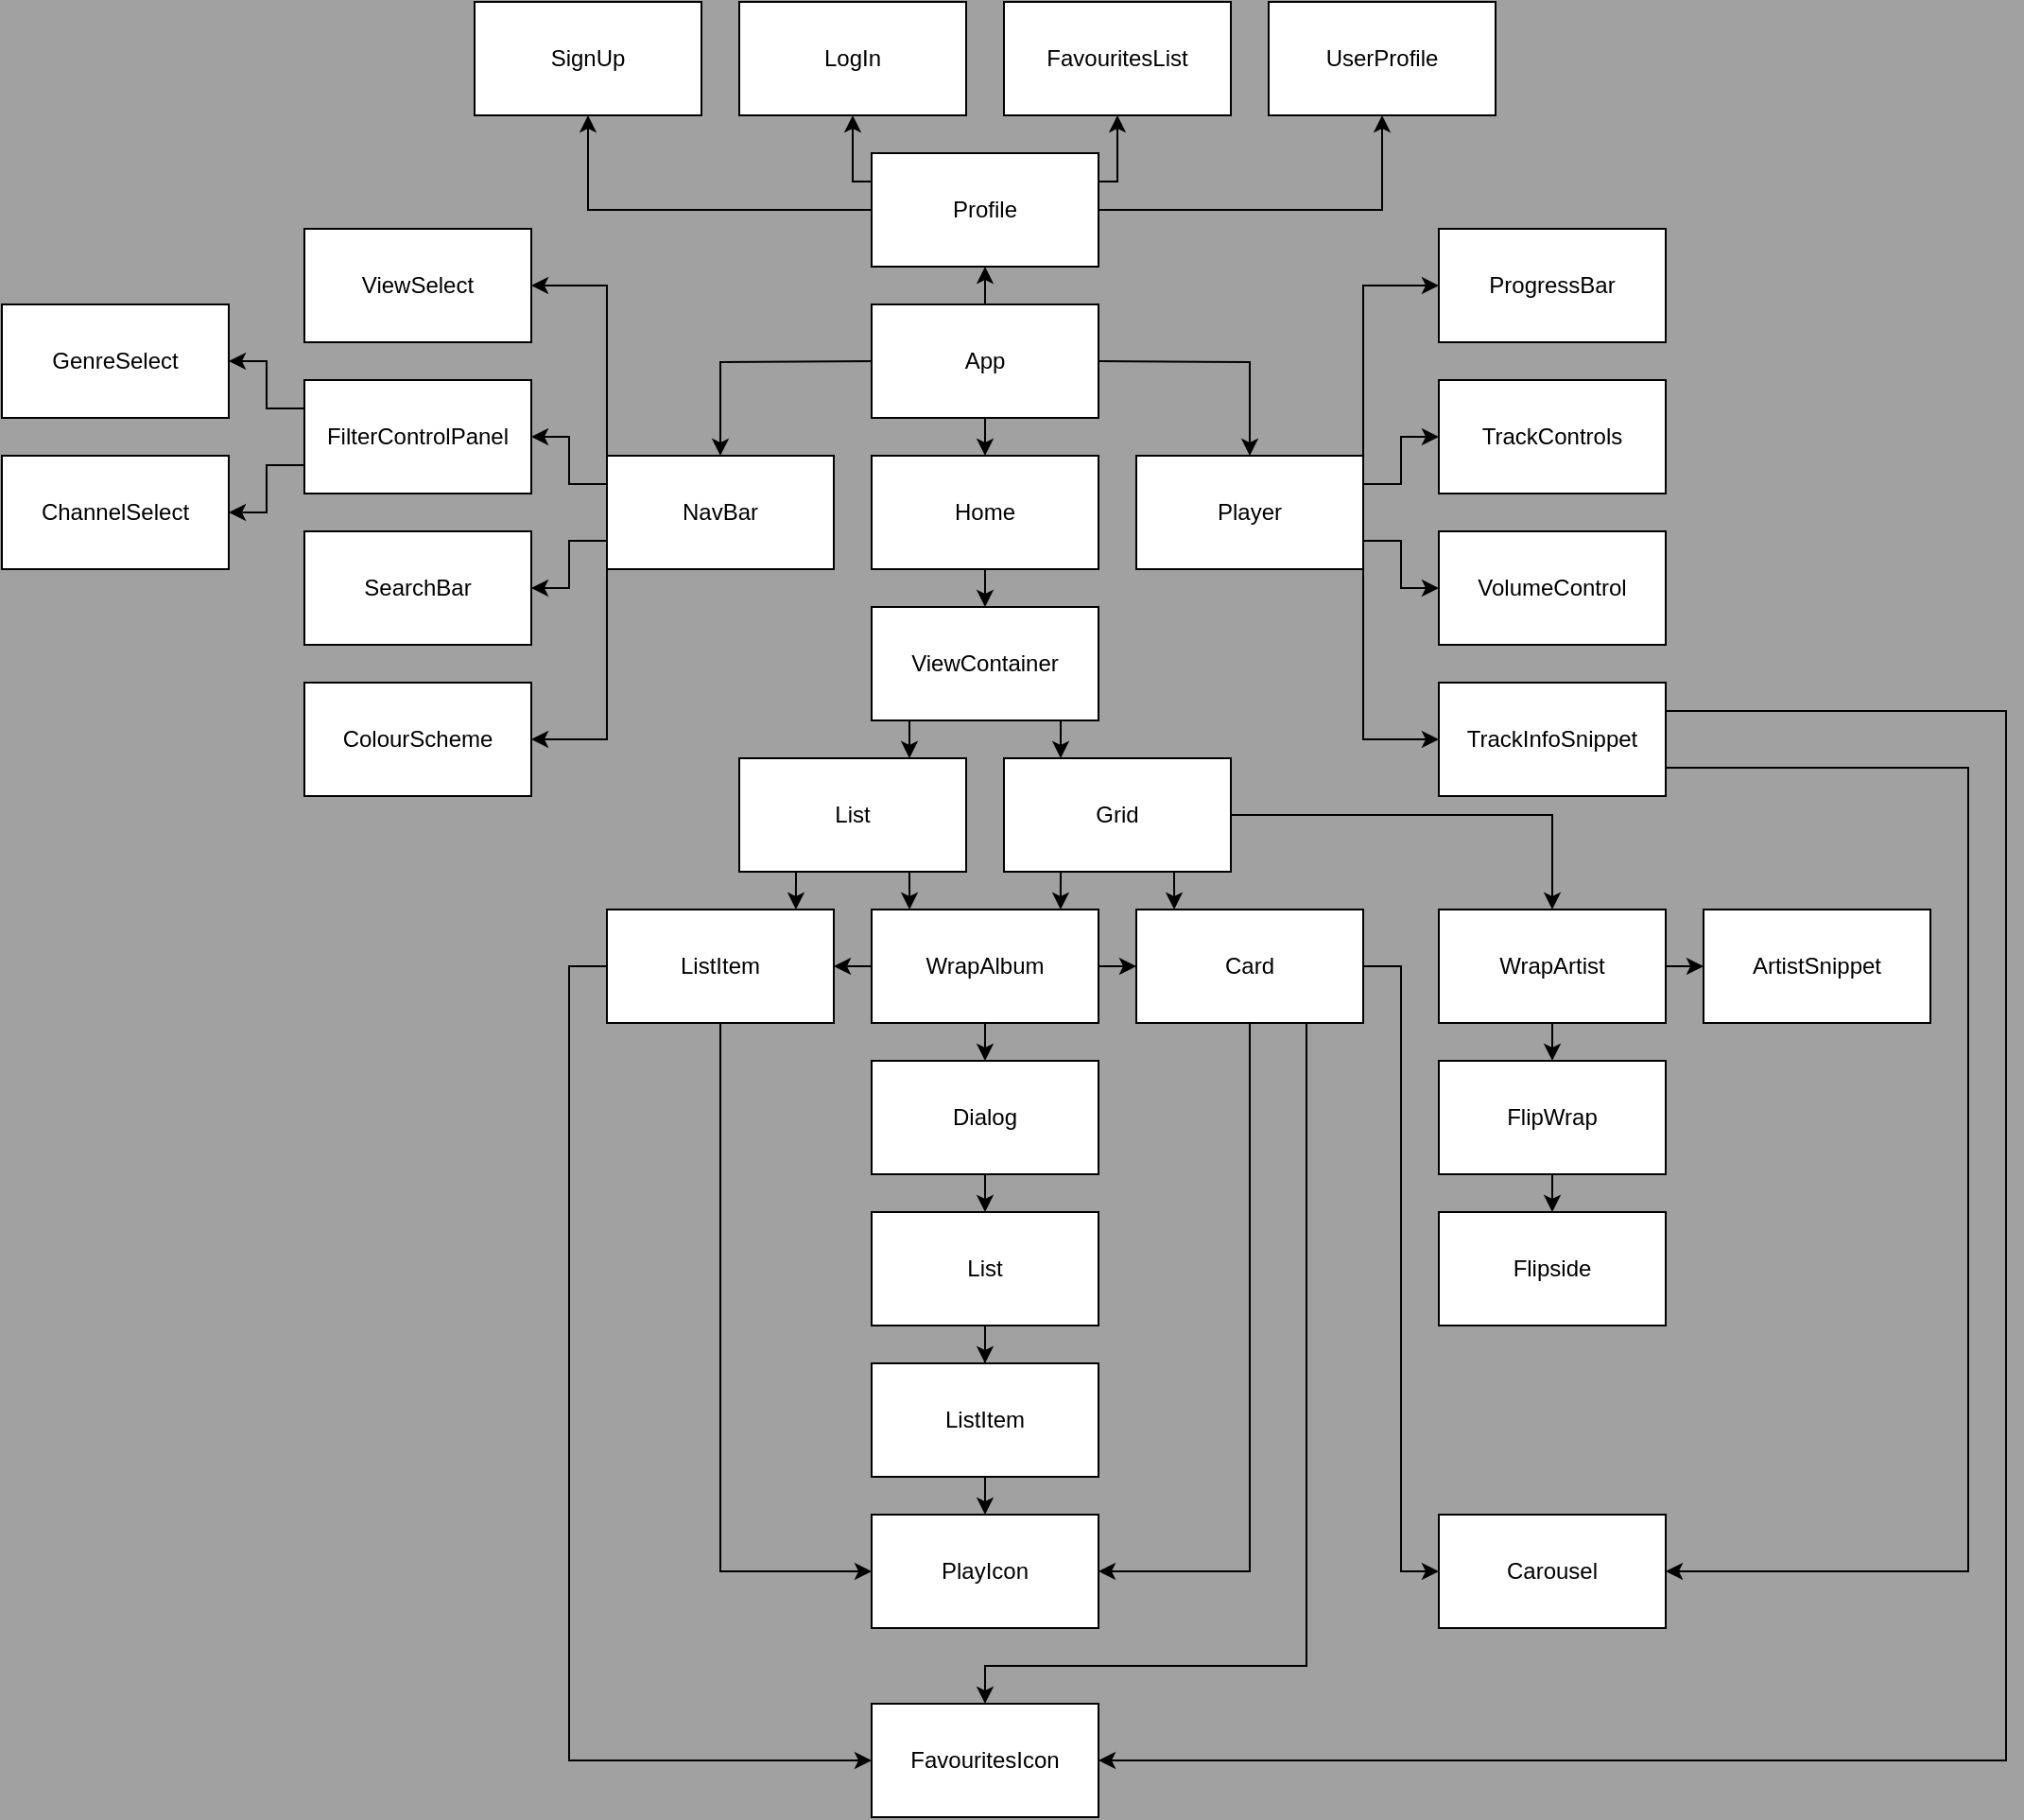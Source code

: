 <mxfile>
    <diagram id="JHZRQ799yIKfp3gVt6mT" name="Page-1">
        <mxGraphModel dx="440" dy="236" grid="1" gridSize="10" guides="1" tooltips="1" connect="1" arrows="1" fold="1" page="1" pageScale="1" pageWidth="3300" pageHeight="4681" background="#A1A1A1" math="0" shadow="0">
            <root>
                <mxCell id="0"/>
                <mxCell id="1" parent="0"/>
                <mxCell id="I3NNykFf4Nir4xwLR4Ga-37" style="edgeStyle=orthogonalEdgeStyle;rounded=0;orthogonalLoop=1;jettySize=auto;html=1;exitX=0.5;exitY=1;exitDx=0;exitDy=0;entryX=0.5;entryY=0;entryDx=0;entryDy=0;" parent="1" edge="1">
                    <mxGeometry relative="1" as="geometry">
                        <mxPoint x="1050" y="660" as="sourcePoint"/>
                        <mxPoint x="1050" y="680" as="targetPoint"/>
                    </mxGeometry>
                </mxCell>
                <mxCell id="I3NNykFf4Nir4xwLR4Ga-39" style="edgeStyle=orthogonalEdgeStyle;rounded=0;orthogonalLoop=1;jettySize=auto;html=1;exitX=1;exitY=0.5;exitDx=0;exitDy=0;" parent="1" target="I3NNykFf4Nir4xwLR4Ga-5" edge="1">
                    <mxGeometry relative="1" as="geometry">
                        <mxPoint x="1110" y="630" as="sourcePoint"/>
                    </mxGeometry>
                </mxCell>
                <mxCell id="I3NNykFf4Nir4xwLR4Ga-40" style="edgeStyle=orthogonalEdgeStyle;rounded=0;orthogonalLoop=1;jettySize=auto;html=1;exitX=0;exitY=0.5;exitDx=0;exitDy=0;" parent="1" target="I3NNykFf4Nir4xwLR4Ga-4" edge="1">
                    <mxGeometry relative="1" as="geometry">
                        <mxPoint x="990" y="630" as="sourcePoint"/>
                    </mxGeometry>
                </mxCell>
                <mxCell id="84" style="edgeStyle=none;html=1;exitX=0.5;exitY=0;exitDx=0;exitDy=0;entryX=0.5;entryY=1;entryDx=0;entryDy=0;" parent="1" target="79" edge="1">
                    <mxGeometry relative="1" as="geometry">
                        <mxPoint x="1050" y="600" as="sourcePoint"/>
                    </mxGeometry>
                </mxCell>
                <mxCell id="I3NNykFf4Nir4xwLR4Ga-41" style="edgeStyle=orthogonalEdgeStyle;rounded=0;orthogonalLoop=1;jettySize=auto;html=1;exitX=0.5;exitY=1;exitDx=0;exitDy=0;entryX=0.5;entryY=0;entryDx=0;entryDy=0;" parent="1" target="I3NNykFf4Nir4xwLR4Ga-6" edge="1">
                    <mxGeometry relative="1" as="geometry">
                        <mxPoint x="1050" y="740" as="sourcePoint"/>
                    </mxGeometry>
                </mxCell>
                <mxCell id="9" style="edgeStyle=none;html=1;exitX=0;exitY=0;exitDx=0;exitDy=0;entryX=1;entryY=0.5;entryDx=0;entryDy=0;rounded=0;" parent="1" source="I3NNykFf4Nir4xwLR4Ga-4" target="4" edge="1">
                    <mxGeometry relative="1" as="geometry">
                        <Array as="points">
                            <mxPoint x="850" y="590"/>
                        </Array>
                    </mxGeometry>
                </mxCell>
                <mxCell id="12" style="edgeStyle=none;html=1;exitX=0;exitY=0.25;exitDx=0;exitDy=0;entryX=1;entryY=0.5;entryDx=0;entryDy=0;rounded=0;" parent="1" source="I3NNykFf4Nir4xwLR4Ga-4" target="I3NNykFf4Nir4xwLR4Ga-42" edge="1">
                    <mxGeometry relative="1" as="geometry">
                        <Array as="points">
                            <mxPoint x="830" y="695"/>
                            <mxPoint x="830" y="670"/>
                        </Array>
                    </mxGeometry>
                </mxCell>
                <mxCell id="13" style="edgeStyle=none;html=1;exitX=0;exitY=0.75;exitDx=0;exitDy=0;entryX=1;entryY=0.5;entryDx=0;entryDy=0;rounded=0;" parent="1" source="I3NNykFf4Nir4xwLR4Ga-4" target="5" edge="1">
                    <mxGeometry relative="1" as="geometry">
                        <Array as="points">
                            <mxPoint x="830" y="725"/>
                            <mxPoint x="830" y="750"/>
                        </Array>
                    </mxGeometry>
                </mxCell>
                <mxCell id="205" style="edgeStyle=none;rounded=0;html=1;exitX=0;exitY=1;exitDx=0;exitDy=0;entryX=1;entryY=0.5;entryDx=0;entryDy=0;" parent="1" source="I3NNykFf4Nir4xwLR4Ga-4" target="204" edge="1">
                    <mxGeometry relative="1" as="geometry">
                        <Array as="points">
                            <mxPoint x="850" y="830"/>
                        </Array>
                    </mxGeometry>
                </mxCell>
                <mxCell id="I3NNykFf4Nir4xwLR4Ga-4" value="NavBar" style="rounded=0;whiteSpace=wrap;html=1;" parent="1" vertex="1">
                    <mxGeometry x="850" y="680" width="120" height="60" as="geometry"/>
                </mxCell>
                <mxCell id="75" style="edgeStyle=none;html=1;exitX=1;exitY=0.25;exitDx=0;exitDy=0;entryX=0;entryY=0.5;entryDx=0;entryDy=0;rounded=0;" parent="1" source="I3NNykFf4Nir4xwLR4Ga-5" target="72" edge="1">
                    <mxGeometry relative="1" as="geometry">
                        <Array as="points">
                            <mxPoint x="1270" y="695"/>
                            <mxPoint x="1270" y="670"/>
                        </Array>
                    </mxGeometry>
                </mxCell>
                <mxCell id="76" style="edgeStyle=none;html=1;entryX=0;entryY=0.5;entryDx=0;entryDy=0;exitX=1;exitY=0.75;exitDx=0;exitDy=0;rounded=0;" parent="1" source="I3NNykFf4Nir4xwLR4Ga-5" target="71" edge="1">
                    <mxGeometry relative="1" as="geometry">
                        <Array as="points">
                            <mxPoint x="1270" y="725"/>
                            <mxPoint x="1270" y="750"/>
                        </Array>
                    </mxGeometry>
                </mxCell>
                <mxCell id="78" style="edgeStyle=none;html=1;entryX=0;entryY=0.5;entryDx=0;entryDy=0;exitX=1;exitY=0;exitDx=0;exitDy=0;rounded=0;" parent="1" source="I3NNykFf4Nir4xwLR4Ga-5" target="3" edge="1">
                    <mxGeometry relative="1" as="geometry">
                        <Array as="points">
                            <mxPoint x="1250" y="590"/>
                        </Array>
                    </mxGeometry>
                </mxCell>
                <mxCell id="193" style="edgeStyle=none;rounded=0;html=1;exitX=1;exitY=1;exitDx=0;exitDy=0;entryX=0;entryY=0.5;entryDx=0;entryDy=0;" parent="1" source="I3NNykFf4Nir4xwLR4Ga-5" target="73" edge="1">
                    <mxGeometry relative="1" as="geometry">
                        <Array as="points">
                            <mxPoint x="1250" y="830"/>
                        </Array>
                    </mxGeometry>
                </mxCell>
                <mxCell id="I3NNykFf4Nir4xwLR4Ga-5" value="Player" style="rounded=0;whiteSpace=wrap;html=1;" parent="1" vertex="1">
                    <mxGeometry x="1130" y="680" width="120" height="60" as="geometry"/>
                </mxCell>
                <mxCell id="I3NNykFf4Nir4xwLR4Ga-48" style="edgeStyle=orthogonalEdgeStyle;rounded=0;orthogonalLoop=1;jettySize=auto;html=1;exitX=0.75;exitY=1;exitDx=0;exitDy=0;entryX=0.25;entryY=0;entryDx=0;entryDy=0;" parent="1" source="I3NNykFf4Nir4xwLR4Ga-6" target="I3NNykFf4Nir4xwLR4Ga-8" edge="1">
                    <mxGeometry relative="1" as="geometry"/>
                </mxCell>
                <mxCell id="I3NNykFf4Nir4xwLR4Ga-49" style="edgeStyle=orthogonalEdgeStyle;rounded=0;orthogonalLoop=1;jettySize=auto;html=1;exitX=0.25;exitY=1;exitDx=0;exitDy=0;entryX=0.75;entryY=0;entryDx=0;entryDy=0;" parent="1" source="I3NNykFf4Nir4xwLR4Ga-6" target="I3NNykFf4Nir4xwLR4Ga-7" edge="1">
                    <mxGeometry relative="1" as="geometry"/>
                </mxCell>
                <mxCell id="I3NNykFf4Nir4xwLR4Ga-6" value="ViewContainer" style="rounded=0;whiteSpace=wrap;html=1;" parent="1" vertex="1">
                    <mxGeometry x="990" y="760" width="120" height="60" as="geometry"/>
                </mxCell>
                <mxCell id="195" style="edgeStyle=none;rounded=0;html=1;exitX=0.75;exitY=1;exitDx=0;exitDy=0;entryX=0.167;entryY=0;entryDx=0;entryDy=0;entryPerimeter=0;" parent="1" source="I3NNykFf4Nir4xwLR4Ga-7" edge="1">
                    <mxGeometry relative="1" as="geometry">
                        <mxPoint x="1010.04" y="920" as="targetPoint"/>
                    </mxGeometry>
                </mxCell>
                <mxCell id="198" style="edgeStyle=none;rounded=0;html=1;exitX=0.25;exitY=1;exitDx=0;exitDy=0;entryX=0.833;entryY=0;entryDx=0;entryDy=0;entryPerimeter=0;" parent="1" source="I3NNykFf4Nir4xwLR4Ga-7" target="160" edge="1">
                    <mxGeometry relative="1" as="geometry"/>
                </mxCell>
                <mxCell id="I3NNykFf4Nir4xwLR4Ga-7" value="List" style="rounded=0;whiteSpace=wrap;html=1;" parent="1" vertex="1">
                    <mxGeometry x="920" y="840" width="120" height="60" as="geometry"/>
                </mxCell>
                <mxCell id="183" style="edgeStyle=none;html=1;exitX=1;exitY=0.5;exitDx=0;exitDy=0;entryX=0.5;entryY=0;entryDx=0;entryDy=0;rounded=0;" parent="1" source="I3NNykFf4Nir4xwLR4Ga-8" target="182" edge="1">
                    <mxGeometry relative="1" as="geometry">
                        <Array as="points">
                            <mxPoint x="1350" y="870"/>
                        </Array>
                    </mxGeometry>
                </mxCell>
                <mxCell id="194" style="edgeStyle=none;rounded=0;html=1;exitX=0.25;exitY=1;exitDx=0;exitDy=0;entryX=0.833;entryY=0;entryDx=0;entryDy=0;entryPerimeter=0;" parent="1" source="I3NNykFf4Nir4xwLR4Ga-8" edge="1">
                    <mxGeometry relative="1" as="geometry">
                        <mxPoint x="1089.96" y="920" as="targetPoint"/>
                    </mxGeometry>
                </mxCell>
                <mxCell id="196" style="edgeStyle=none;rounded=0;html=1;exitX=0.75;exitY=1;exitDx=0;exitDy=0;entryX=0.167;entryY=0;entryDx=0;entryDy=0;entryPerimeter=0;" parent="1" source="I3NNykFf4Nir4xwLR4Ga-8" target="I3NNykFf4Nir4xwLR4Ga-11" edge="1">
                    <mxGeometry relative="1" as="geometry"/>
                </mxCell>
                <mxCell id="I3NNykFf4Nir4xwLR4Ga-8" value="Grid" style="rounded=0;whiteSpace=wrap;html=1;" parent="1" vertex="1">
                    <mxGeometry x="1060" y="840" width="120" height="60" as="geometry"/>
                </mxCell>
                <mxCell id="169" style="edgeStyle=none;html=1;exitX=0.5;exitY=1;exitDx=0;exitDy=0;entryX=0.5;entryY=0;entryDx=0;entryDy=0;" parent="1" target="I3NNykFf4Nir4xwLR4Ga-17" edge="1">
                    <mxGeometry relative="1" as="geometry">
                        <mxPoint x="1050" y="980" as="sourcePoint"/>
                    </mxGeometry>
                </mxCell>
                <mxCell id="170" style="edgeStyle=none;html=1;exitX=1;exitY=0.5;exitDx=0;exitDy=0;entryX=0;entryY=0.5;entryDx=0;entryDy=0;" parent="1" target="I3NNykFf4Nir4xwLR4Ga-11" edge="1">
                    <mxGeometry relative="1" as="geometry">
                        <mxPoint x="1110" y="950" as="sourcePoint"/>
                    </mxGeometry>
                </mxCell>
                <mxCell id="175" style="edgeStyle=none;html=1;exitX=0;exitY=0.5;exitDx=0;exitDy=0;entryX=1;entryY=0.5;entryDx=0;entryDy=0;" parent="1" target="160" edge="1">
                    <mxGeometry relative="1" as="geometry">
                        <mxPoint x="990" y="950" as="sourcePoint"/>
                    </mxGeometry>
                </mxCell>
                <mxCell id="179" style="edgeStyle=none;html=1;exitX=0.5;exitY=1;exitDx=0;exitDy=0;entryX=1;entryY=0.5;entryDx=0;entryDy=0;rounded=0;" parent="1" source="I3NNykFf4Nir4xwLR4Ga-11" target="I3NNykFf4Nir4xwLR4Ga-23" edge="1">
                    <mxGeometry relative="1" as="geometry">
                        <Array as="points">
                            <mxPoint x="1190" y="1270"/>
                        </Array>
                    </mxGeometry>
                </mxCell>
                <mxCell id="200" style="edgeStyle=none;rounded=0;html=1;exitX=1;exitY=0.5;exitDx=0;exitDy=0;entryX=0;entryY=0.5;entryDx=0;entryDy=0;" parent="1" source="I3NNykFf4Nir4xwLR4Ga-11" target="199" edge="1">
                    <mxGeometry relative="1" as="geometry">
                        <mxPoint x="1219.636" y="1270" as="targetPoint"/>
                        <Array as="points">
                            <mxPoint x="1270" y="950"/>
                            <mxPoint x="1270" y="1270"/>
                        </Array>
                    </mxGeometry>
                </mxCell>
                <mxCell id="209" style="edgeStyle=none;rounded=0;html=1;exitX=0.75;exitY=1;exitDx=0;exitDy=0;entryX=0.5;entryY=0;entryDx=0;entryDy=0;" parent="1" source="I3NNykFf4Nir4xwLR4Ga-11" target="206" edge="1">
                    <mxGeometry relative="1" as="geometry">
                        <Array as="points">
                            <mxPoint x="1220" y="1320"/>
                            <mxPoint x="1050" y="1320"/>
                        </Array>
                    </mxGeometry>
                </mxCell>
                <mxCell id="I3NNykFf4Nir4xwLR4Ga-11" value="Card" style="rounded=0;whiteSpace=wrap;html=1;" parent="1" vertex="1">
                    <mxGeometry x="1130" y="920" width="120" height="60" as="geometry"/>
                </mxCell>
                <mxCell id="178" style="edgeStyle=none;html=1;exitX=0.5;exitY=1;exitDx=0;exitDy=0;entryX=0.5;entryY=0;entryDx=0;entryDy=0;" parent="1" source="I3NNykFf4Nir4xwLR4Ga-17" target="I3NNykFf4Nir4xwLR4Ga-21" edge="1">
                    <mxGeometry relative="1" as="geometry"/>
                </mxCell>
                <mxCell id="I3NNykFf4Nir4xwLR4Ga-17" value="Dialog" style="rounded=0;whiteSpace=wrap;html=1;" parent="1" vertex="1">
                    <mxGeometry x="990" y="1000" width="120" height="60" as="geometry"/>
                </mxCell>
                <mxCell id="I3NNykFf4Nir4xwLR4Ga-68" value="" style="edgeStyle=orthogonalEdgeStyle;rounded=0;orthogonalLoop=1;jettySize=auto;html=1;" parent="1" source="I3NNykFf4Nir4xwLR4Ga-21" target="I3NNykFf4Nir4xwLR4Ga-22" edge="1">
                    <mxGeometry relative="1" as="geometry"/>
                </mxCell>
                <mxCell id="I3NNykFf4Nir4xwLR4Ga-21" value="List" style="rounded=0;whiteSpace=wrap;html=1;" parent="1" vertex="1">
                    <mxGeometry x="990" y="1080" width="120" height="60" as="geometry"/>
                </mxCell>
                <mxCell id="212" style="edgeStyle=none;rounded=0;html=1;exitX=0.5;exitY=1;exitDx=0;exitDy=0;entryX=0.5;entryY=0;entryDx=0;entryDy=0;" parent="1" source="I3NNykFf4Nir4xwLR4Ga-22" target="I3NNykFf4Nir4xwLR4Ga-23" edge="1">
                    <mxGeometry relative="1" as="geometry"/>
                </mxCell>
                <mxCell id="I3NNykFf4Nir4xwLR4Ga-22" value="ListItem" style="rounded=0;whiteSpace=wrap;html=1;" parent="1" vertex="1">
                    <mxGeometry x="990" y="1160" width="120" height="60" as="geometry"/>
                </mxCell>
                <mxCell id="I3NNykFf4Nir4xwLR4Ga-23" value="PlayIcon" style="rounded=0;whiteSpace=wrap;html=1;" parent="1" vertex="1">
                    <mxGeometry x="990" y="1240" width="120" height="60" as="geometry"/>
                </mxCell>
                <mxCell id="14" style="edgeStyle=none;html=1;exitX=0;exitY=0.25;exitDx=0;exitDy=0;entryX=1;entryY=0.5;entryDx=0;entryDy=0;rounded=0;" parent="1" source="I3NNykFf4Nir4xwLR4Ga-42" target="7" edge="1">
                    <mxGeometry relative="1" as="geometry">
                        <Array as="points">
                            <mxPoint x="670" y="655"/>
                            <mxPoint x="670" y="630"/>
                        </Array>
                    </mxGeometry>
                </mxCell>
                <mxCell id="15" style="edgeStyle=none;html=1;exitX=0;exitY=0.75;exitDx=0;exitDy=0;entryX=1;entryY=0.5;entryDx=0;entryDy=0;rounded=0;" parent="1" source="I3NNykFf4Nir4xwLR4Ga-42" target="8" edge="1">
                    <mxGeometry relative="1" as="geometry">
                        <Array as="points">
                            <mxPoint x="670" y="685"/>
                            <mxPoint x="670" y="710"/>
                        </Array>
                    </mxGeometry>
                </mxCell>
                <mxCell id="I3NNykFf4Nir4xwLR4Ga-42" value="FilterControlPanel" style="rounded=0;whiteSpace=wrap;html=1;" parent="1" vertex="1">
                    <mxGeometry x="690" y="640" width="120" height="60" as="geometry"/>
                </mxCell>
                <mxCell id="3" value="ProgressBar" style="rounded=0;whiteSpace=wrap;html=1;" parent="1" vertex="1">
                    <mxGeometry x="1290" y="560" width="120" height="60" as="geometry"/>
                </mxCell>
                <mxCell id="4" value="ViewSelect" style="rounded=0;whiteSpace=wrap;html=1;" parent="1" vertex="1">
                    <mxGeometry x="690" y="560" width="120" height="60" as="geometry"/>
                </mxCell>
                <mxCell id="5" value="SearchBar" style="rounded=0;whiteSpace=wrap;html=1;" parent="1" vertex="1">
                    <mxGeometry x="690" y="720" width="120" height="60" as="geometry"/>
                </mxCell>
                <mxCell id="7" value="GenreSelect" style="rounded=0;whiteSpace=wrap;html=1;" parent="1" vertex="1">
                    <mxGeometry x="530" y="600" width="120" height="60" as="geometry"/>
                </mxCell>
                <mxCell id="8" value="ChannelSelect" style="rounded=0;whiteSpace=wrap;html=1;" parent="1" vertex="1">
                    <mxGeometry x="530" y="680" width="120" height="60" as="geometry"/>
                </mxCell>
                <mxCell id="10" style="edgeStyle=orthogonalEdgeStyle;html=1;exitX=0;exitY=0.5;exitDx=0;exitDy=0;" parent="1" target="I3NNykFf4Nir4xwLR4Ga-42" edge="1">
                    <mxGeometry relative="1" as="geometry"/>
                </mxCell>
                <mxCell id="71" value="VolumeControl" style="rounded=0;whiteSpace=wrap;html=1;" parent="1" vertex="1">
                    <mxGeometry x="1290" y="720" width="120" height="60" as="geometry"/>
                </mxCell>
                <mxCell id="72" value="TrackControls" style="rounded=0;whiteSpace=wrap;html=1;" parent="1" vertex="1">
                    <mxGeometry x="1290" y="640" width="120" height="60" as="geometry"/>
                </mxCell>
                <mxCell id="87" style="edgeStyle=none;html=1;exitX=1;exitY=0.75;exitDx=0;exitDy=0;entryX=1;entryY=0.5;entryDx=0;entryDy=0;rounded=0;" parent="1" source="73" target="199" edge="1">
                    <mxGeometry relative="1" as="geometry">
                        <mxPoint x="1450" y="830" as="targetPoint"/>
                        <Array as="points">
                            <mxPoint x="1570" y="845"/>
                            <mxPoint x="1570" y="1270"/>
                        </Array>
                    </mxGeometry>
                </mxCell>
                <mxCell id="208" style="edgeStyle=none;html=1;exitX=1;exitY=0.25;exitDx=0;exitDy=0;entryX=1;entryY=0.5;entryDx=0;entryDy=0;rounded=0;" parent="1" source="73" target="206" edge="1">
                    <mxGeometry relative="1" as="geometry">
                        <Array as="points">
                            <mxPoint x="1590" y="815"/>
                            <mxPoint x="1590" y="1370"/>
                        </Array>
                    </mxGeometry>
                </mxCell>
                <mxCell id="73" value="TrackInfoSnippet" style="rounded=0;whiteSpace=wrap;html=1;" parent="1" vertex="1">
                    <mxGeometry x="1290" y="800" width="120" height="60" as="geometry"/>
                </mxCell>
                <mxCell id="215" style="edgeStyle=none;html=1;exitX=0;exitY=0.25;exitDx=0;exitDy=0;entryX=0.5;entryY=1;entryDx=0;entryDy=0;rounded=0;" parent="1" source="79" target="80" edge="1">
                    <mxGeometry relative="1" as="geometry">
                        <Array as="points">
                            <mxPoint x="980" y="535"/>
                        </Array>
                    </mxGeometry>
                </mxCell>
                <mxCell id="216" style="edgeStyle=none;html=1;exitX=1;exitY=0.25;exitDx=0;exitDy=0;entryX=0.5;entryY=1;entryDx=0;entryDy=0;rounded=0;" parent="1" source="79" target="214" edge="1">
                    <mxGeometry relative="1" as="geometry">
                        <Array as="points">
                            <mxPoint x="1120" y="535"/>
                        </Array>
                    </mxGeometry>
                </mxCell>
                <mxCell id="217" style="edgeStyle=none;rounded=0;html=1;exitX=0;exitY=0.5;exitDx=0;exitDy=0;entryX=0.5;entryY=1;entryDx=0;entryDy=0;" parent="1" source="79" target="81" edge="1">
                    <mxGeometry relative="1" as="geometry">
                        <Array as="points">
                            <mxPoint x="840" y="550"/>
                        </Array>
                    </mxGeometry>
                </mxCell>
                <mxCell id="219" style="edgeStyle=none;rounded=0;html=1;exitX=1;exitY=0.5;exitDx=0;exitDy=0;entryX=0.5;entryY=1;entryDx=0;entryDy=0;" edge="1" parent="1" source="79" target="218">
                    <mxGeometry relative="1" as="geometry">
                        <Array as="points">
                            <mxPoint x="1260" y="550"/>
                        </Array>
                    </mxGeometry>
                </mxCell>
                <mxCell id="79" value="Profile" style="rounded=0;whiteSpace=wrap;html=1;" parent="1" vertex="1">
                    <mxGeometry x="990" y="520" width="120" height="60" as="geometry"/>
                </mxCell>
                <mxCell id="80" value="LogIn" style="rounded=0;whiteSpace=wrap;html=1;" parent="1" vertex="1">
                    <mxGeometry x="920" y="440" width="120" height="60" as="geometry"/>
                </mxCell>
                <mxCell id="81" value="SignUp" style="rounded=0;whiteSpace=wrap;html=1;" parent="1" vertex="1">
                    <mxGeometry x="780" y="440" width="120" height="60" as="geometry"/>
                </mxCell>
                <mxCell id="180" style="edgeStyle=none;html=1;exitX=0.5;exitY=1;exitDx=0;exitDy=0;entryX=0;entryY=0.5;entryDx=0;entryDy=0;rounded=0;" parent="1" source="160" target="I3NNykFf4Nir4xwLR4Ga-23" edge="1">
                    <mxGeometry relative="1" as="geometry">
                        <Array as="points">
                            <mxPoint x="910" y="1270"/>
                        </Array>
                    </mxGeometry>
                </mxCell>
                <mxCell id="211" style="edgeStyle=none;rounded=0;html=1;exitX=0;exitY=0.5;exitDx=0;exitDy=0;entryX=0;entryY=0.5;entryDx=0;entryDy=0;" parent="1" source="160" target="206" edge="1">
                    <mxGeometry relative="1" as="geometry">
                        <Array as="points">
                            <mxPoint x="830" y="950"/>
                            <mxPoint x="830" y="1370"/>
                        </Array>
                    </mxGeometry>
                </mxCell>
                <mxCell id="160" value="ListItem" style="rounded=0;whiteSpace=wrap;html=1;" parent="1" vertex="1">
                    <mxGeometry x="850" y="920" width="120" height="60" as="geometry"/>
                </mxCell>
                <mxCell id="187" style="edgeStyle=none;html=1;exitX=0.5;exitY=1;exitDx=0;exitDy=0;entryX=0.5;entryY=0;entryDx=0;entryDy=0;" parent="1" source="182" target="184" edge="1">
                    <mxGeometry relative="1" as="geometry"/>
                </mxCell>
                <mxCell id="189" style="edgeStyle=none;html=1;exitX=0.5;exitY=1;exitDx=0;exitDy=0;entryX=0.5;entryY=0;entryDx=0;entryDy=0;" parent="1" source="184" target="186" edge="1">
                    <mxGeometry relative="1" as="geometry"/>
                </mxCell>
                <mxCell id="184" value="FlipWrap" style="rounded=0;whiteSpace=wrap;html=1;" parent="1" vertex="1">
                    <mxGeometry x="1290" y="1000" width="120" height="60" as="geometry"/>
                </mxCell>
                <mxCell id="185" value="ArtistSnippet" style="rounded=0;whiteSpace=wrap;html=1;" parent="1" vertex="1">
                    <mxGeometry x="1430" y="920" width="120" height="60" as="geometry"/>
                </mxCell>
                <mxCell id="186" value="Flipside" style="rounded=0;whiteSpace=wrap;html=1;" parent="1" vertex="1">
                    <mxGeometry x="1290" y="1080" width="120" height="60" as="geometry"/>
                </mxCell>
                <mxCell id="188" style="edgeStyle=none;html=1;exitX=1;exitY=0.5;exitDx=0;exitDy=0;entryX=0;entryY=0.5;entryDx=0;entryDy=0;" parent="1" source="182" target="185" edge="1">
                    <mxGeometry relative="1" as="geometry"/>
                </mxCell>
                <mxCell id="182" value="WrapArtist" style="rounded=0;whiteSpace=wrap;html=1;" parent="1" vertex="1">
                    <mxGeometry x="1290" y="920" width="120" height="60" as="geometry"/>
                </mxCell>
                <mxCell id="199" value="Carousel" style="rounded=0;whiteSpace=wrap;html=1;" parent="1" vertex="1">
                    <mxGeometry x="1290" y="1240" width="120" height="60" as="geometry"/>
                </mxCell>
                <mxCell id="201" value="App" style="rounded=0;whiteSpace=wrap;html=1;" parent="1" vertex="1">
                    <mxGeometry x="990" y="600" width="120" height="60" as="geometry"/>
                </mxCell>
                <mxCell id="202" value="Home" style="rounded=0;whiteSpace=wrap;html=1;" parent="1" vertex="1">
                    <mxGeometry x="990" y="680" width="120" height="60" as="geometry"/>
                </mxCell>
                <mxCell id="203" value="WrapAlbum" style="rounded=0;whiteSpace=wrap;html=1;" parent="1" vertex="1">
                    <mxGeometry x="990" y="920" width="120" height="60" as="geometry"/>
                </mxCell>
                <mxCell id="204" value="ColourScheme" style="rounded=0;whiteSpace=wrap;html=1;" parent="1" vertex="1">
                    <mxGeometry x="690" y="800" width="120" height="60" as="geometry"/>
                </mxCell>
                <mxCell id="206" value="FavouritesIcon" style="rounded=0;whiteSpace=wrap;html=1;" parent="1" vertex="1">
                    <mxGeometry x="990" y="1340" width="120" height="60" as="geometry"/>
                </mxCell>
                <mxCell id="214" value="FavouritesList" style="rounded=0;whiteSpace=wrap;html=1;" parent="1" vertex="1">
                    <mxGeometry x="1060" y="440" width="120" height="60" as="geometry"/>
                </mxCell>
                <mxCell id="218" value="UserProfile" style="rounded=0;whiteSpace=wrap;html=1;" vertex="1" parent="1">
                    <mxGeometry x="1200" y="440" width="120" height="60" as="geometry"/>
                </mxCell>
            </root>
        </mxGraphModel>
    </diagram>
</mxfile>
